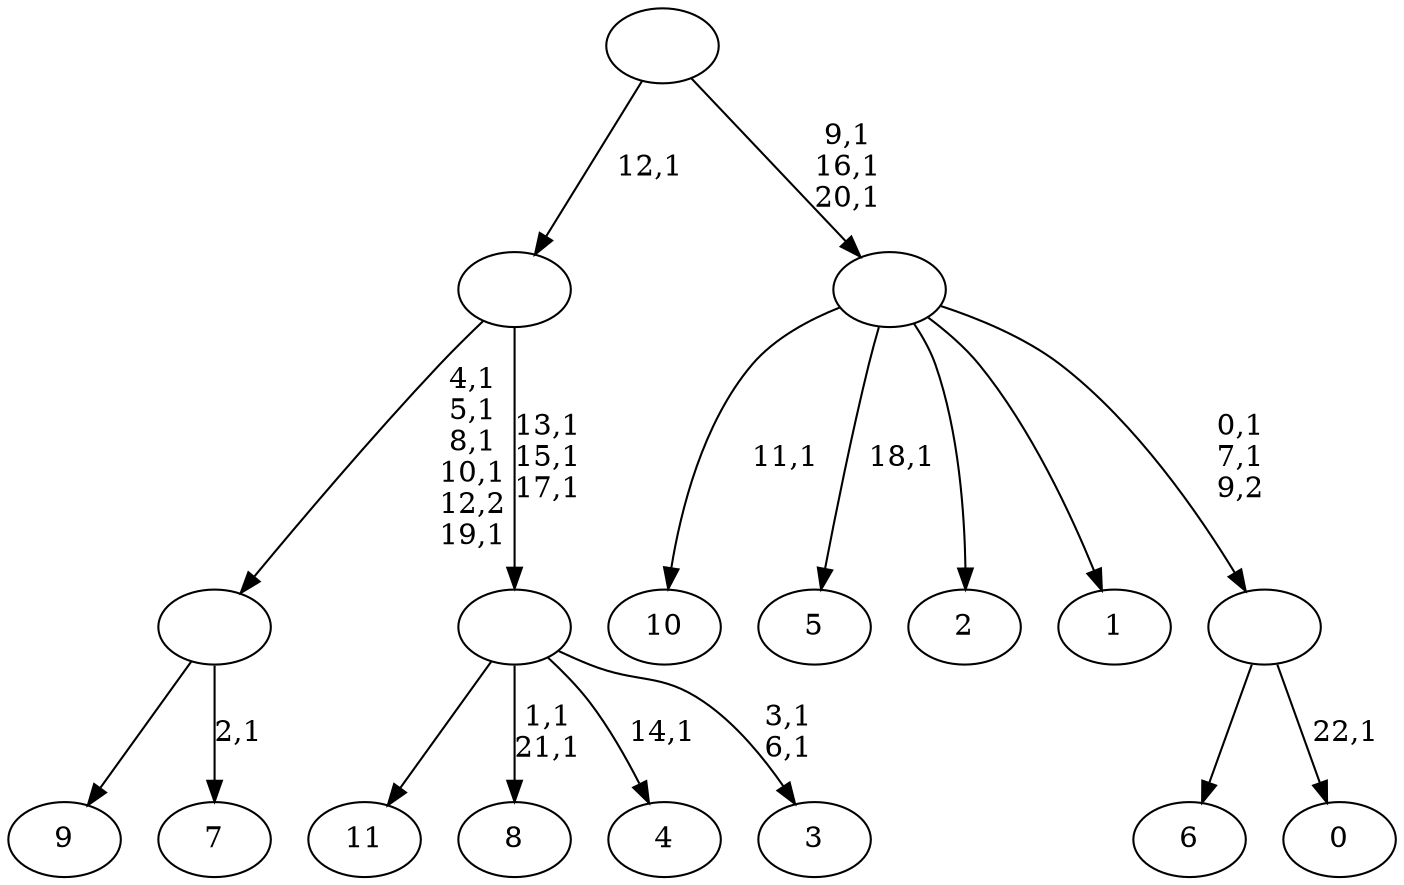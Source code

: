 digraph T {
	35 [label="11"]
	34 [label="10"]
	32 [label="9"]
	31 [label="8"]
	28 [label="7"]
	26 [label=""]
	21 [label="6"]
	20 [label="5"]
	18 [label="4"]
	16 [label="3"]
	13 [label=""]
	10 [label=""]
	9 [label="2"]
	8 [label="1"]
	7 [label="0"]
	5 [label=""]
	3 [label=""]
	0 [label=""]
	26 -> 28 [label="2,1"]
	26 -> 32 [label=""]
	13 -> 16 [label="3,1\n6,1"]
	13 -> 18 [label="14,1"]
	13 -> 31 [label="1,1\n21,1"]
	13 -> 35 [label=""]
	10 -> 13 [label="13,1\n15,1\n17,1"]
	10 -> 26 [label="4,1\n5,1\n8,1\n10,1\n12,2\n19,1"]
	5 -> 7 [label="22,1"]
	5 -> 21 [label=""]
	3 -> 5 [label="0,1\n7,1\n9,2"]
	3 -> 20 [label="18,1"]
	3 -> 34 [label="11,1"]
	3 -> 9 [label=""]
	3 -> 8 [label=""]
	0 -> 3 [label="9,1\n16,1\n20,1"]
	0 -> 10 [label="12,1"]
}
